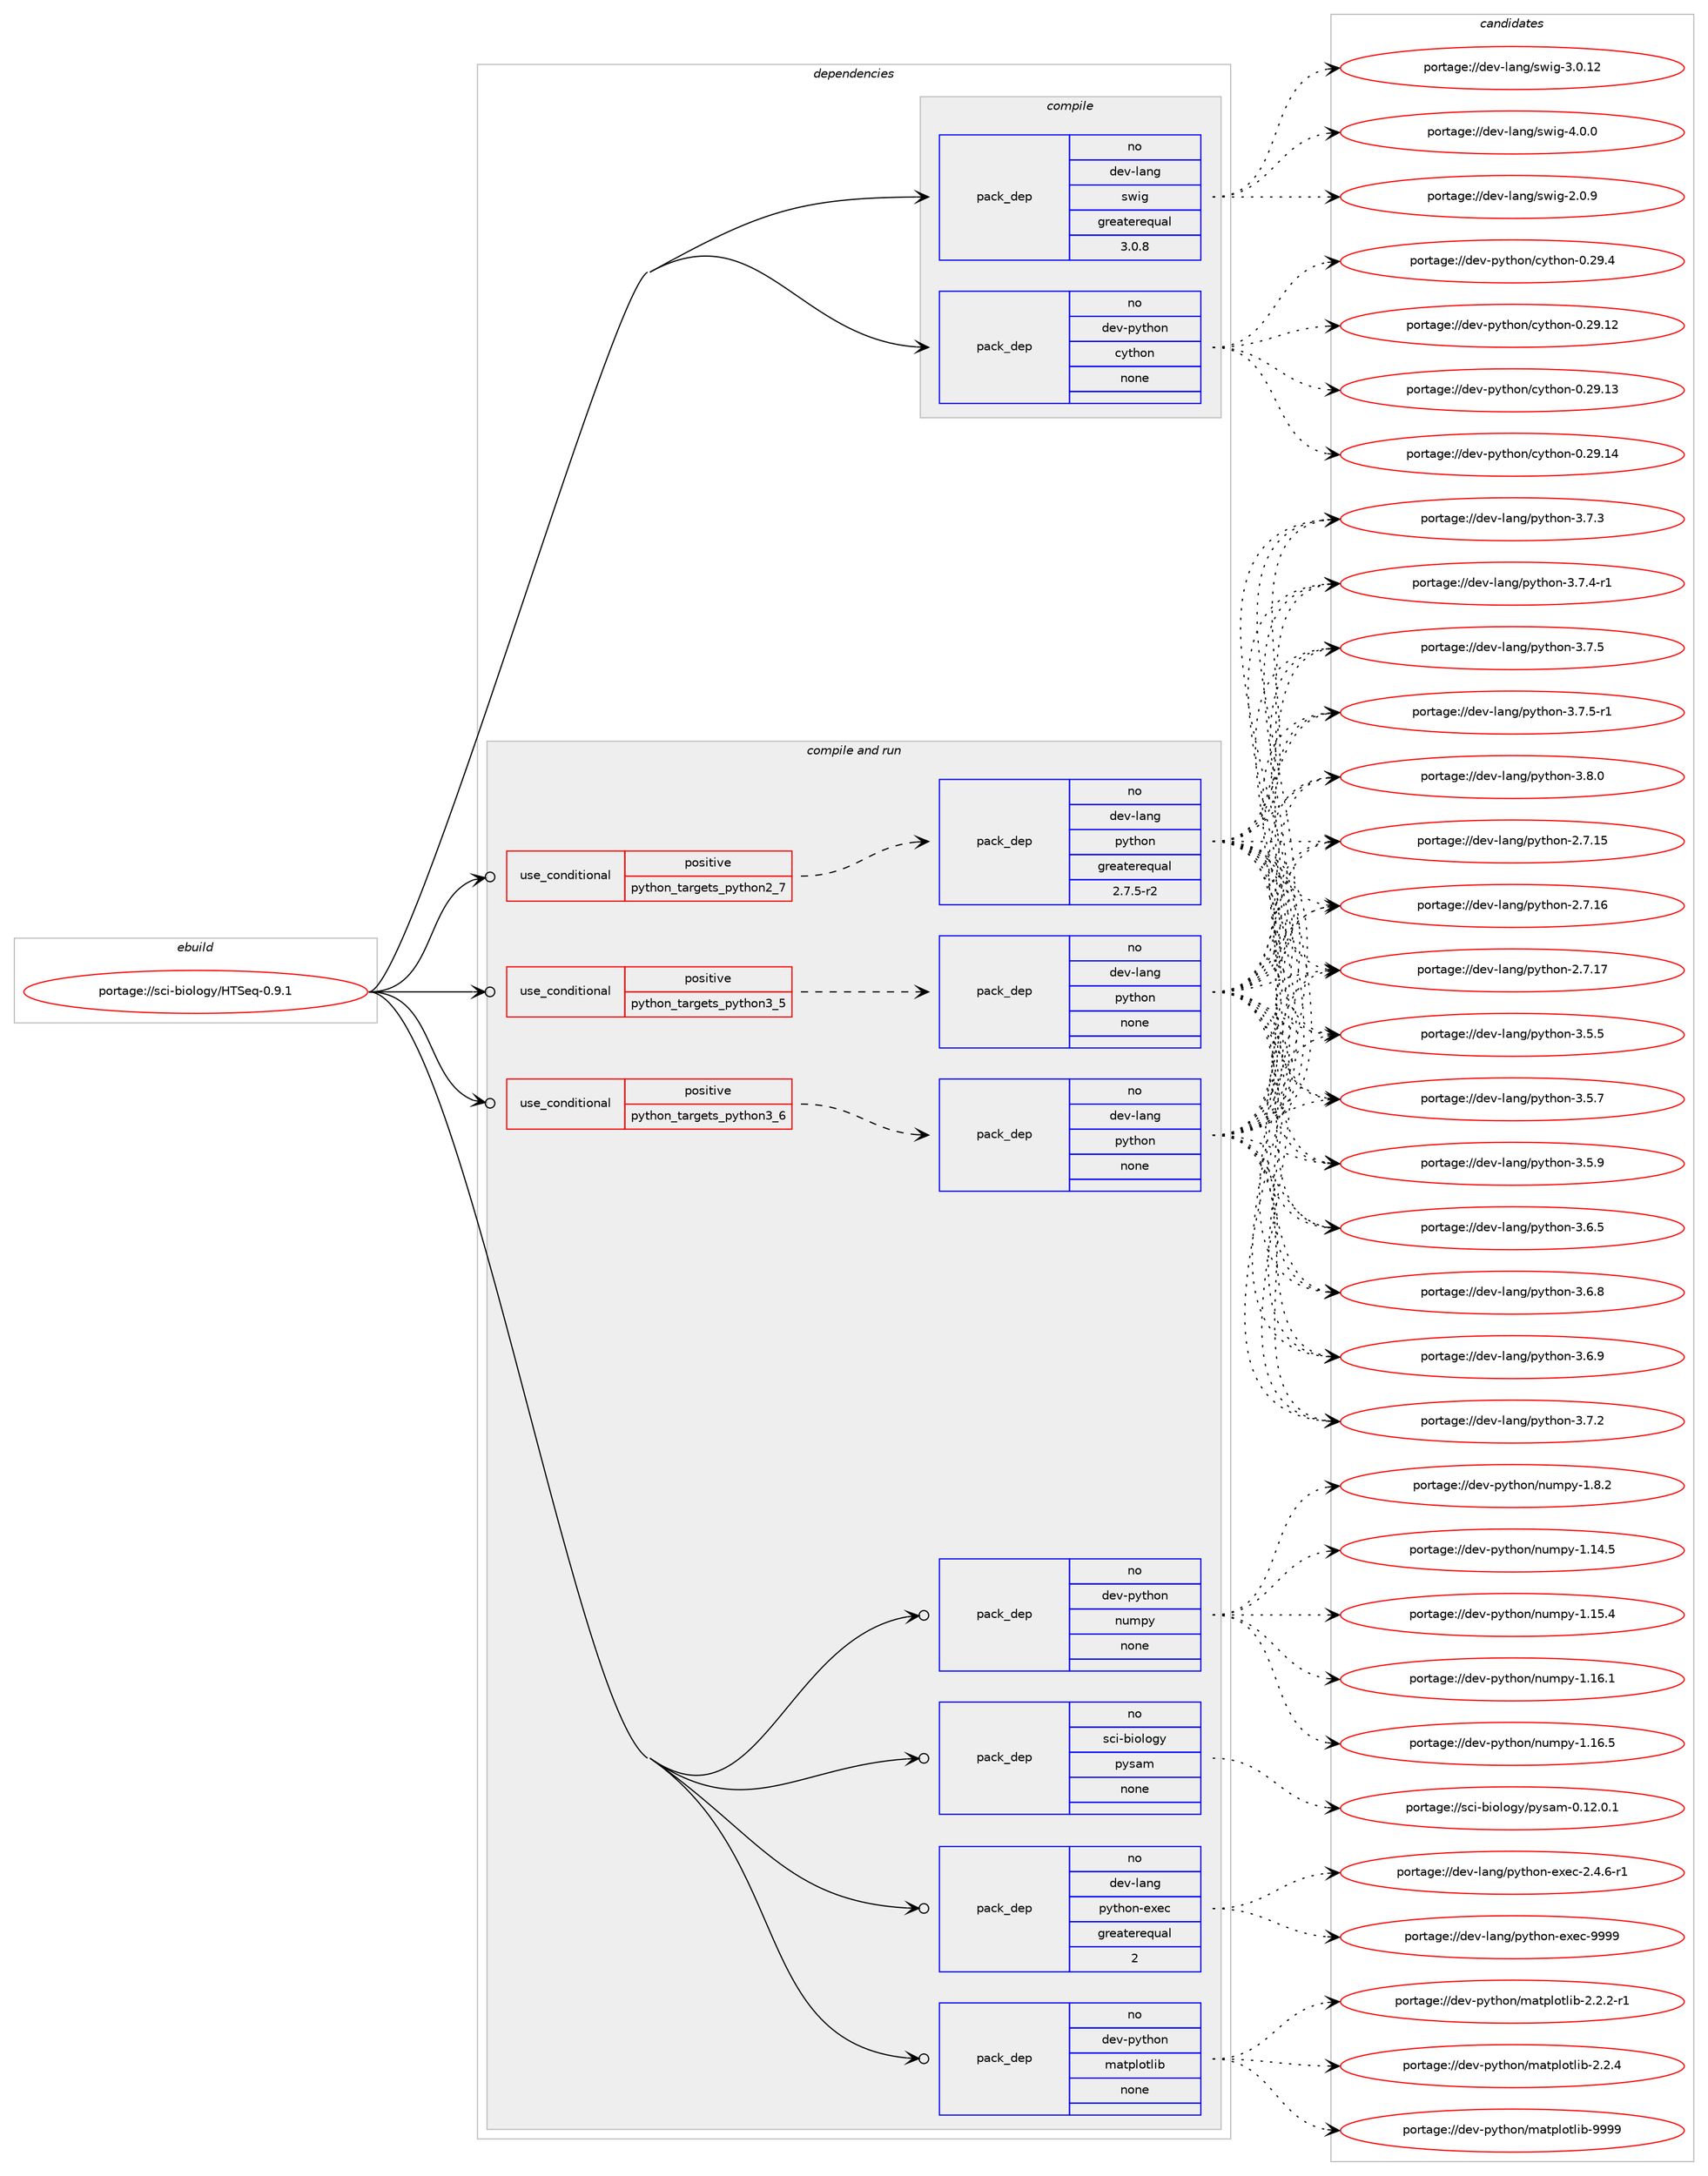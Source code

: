 digraph prolog {

# *************
# Graph options
# *************

newrank=true;
concentrate=true;
compound=true;
graph [rankdir=LR,fontname=Helvetica,fontsize=10,ranksep=1.5];#, ranksep=2.5, nodesep=0.2];
edge  [arrowhead=vee];
node  [fontname=Helvetica,fontsize=10];

# **********
# The ebuild
# **********

subgraph cluster_leftcol {
color=gray;
rank=same;
label=<<i>ebuild</i>>;
id [label="portage://sci-biology/HTSeq-0.9.1", color=red, width=4, href="../sci-biology/HTSeq-0.9.1.svg"];
}

# ****************
# The dependencies
# ****************

subgraph cluster_midcol {
color=gray;
label=<<i>dependencies</i>>;
subgraph cluster_compile {
fillcolor="#eeeeee";
style=filled;
label=<<i>compile</i>>;
subgraph pack281070 {
dependency382604 [label=<<TABLE BORDER="0" CELLBORDER="1" CELLSPACING="0" CELLPADDING="4" WIDTH="220"><TR><TD ROWSPAN="6" CELLPADDING="30">pack_dep</TD></TR><TR><TD WIDTH="110">no</TD></TR><TR><TD>dev-lang</TD></TR><TR><TD>swig</TD></TR><TR><TD>greaterequal</TD></TR><TR><TD>3.0.8</TD></TR></TABLE>>, shape=none, color=blue];
}
id:e -> dependency382604:w [weight=20,style="solid",arrowhead="vee"];
subgraph pack281071 {
dependency382605 [label=<<TABLE BORDER="0" CELLBORDER="1" CELLSPACING="0" CELLPADDING="4" WIDTH="220"><TR><TD ROWSPAN="6" CELLPADDING="30">pack_dep</TD></TR><TR><TD WIDTH="110">no</TD></TR><TR><TD>dev-python</TD></TR><TR><TD>cython</TD></TR><TR><TD>none</TD></TR><TR><TD></TD></TR></TABLE>>, shape=none, color=blue];
}
id:e -> dependency382605:w [weight=20,style="solid",arrowhead="vee"];
}
subgraph cluster_compileandrun {
fillcolor="#eeeeee";
style=filled;
label=<<i>compile and run</i>>;
subgraph cond95093 {
dependency382606 [label=<<TABLE BORDER="0" CELLBORDER="1" CELLSPACING="0" CELLPADDING="4"><TR><TD ROWSPAN="3" CELLPADDING="10">use_conditional</TD></TR><TR><TD>positive</TD></TR><TR><TD>python_targets_python2_7</TD></TR></TABLE>>, shape=none, color=red];
subgraph pack281072 {
dependency382607 [label=<<TABLE BORDER="0" CELLBORDER="1" CELLSPACING="0" CELLPADDING="4" WIDTH="220"><TR><TD ROWSPAN="6" CELLPADDING="30">pack_dep</TD></TR><TR><TD WIDTH="110">no</TD></TR><TR><TD>dev-lang</TD></TR><TR><TD>python</TD></TR><TR><TD>greaterequal</TD></TR><TR><TD>2.7.5-r2</TD></TR></TABLE>>, shape=none, color=blue];
}
dependency382606:e -> dependency382607:w [weight=20,style="dashed",arrowhead="vee"];
}
id:e -> dependency382606:w [weight=20,style="solid",arrowhead="odotvee"];
subgraph cond95094 {
dependency382608 [label=<<TABLE BORDER="0" CELLBORDER="1" CELLSPACING="0" CELLPADDING="4"><TR><TD ROWSPAN="3" CELLPADDING="10">use_conditional</TD></TR><TR><TD>positive</TD></TR><TR><TD>python_targets_python3_5</TD></TR></TABLE>>, shape=none, color=red];
subgraph pack281073 {
dependency382609 [label=<<TABLE BORDER="0" CELLBORDER="1" CELLSPACING="0" CELLPADDING="4" WIDTH="220"><TR><TD ROWSPAN="6" CELLPADDING="30">pack_dep</TD></TR><TR><TD WIDTH="110">no</TD></TR><TR><TD>dev-lang</TD></TR><TR><TD>python</TD></TR><TR><TD>none</TD></TR><TR><TD></TD></TR></TABLE>>, shape=none, color=blue];
}
dependency382608:e -> dependency382609:w [weight=20,style="dashed",arrowhead="vee"];
}
id:e -> dependency382608:w [weight=20,style="solid",arrowhead="odotvee"];
subgraph cond95095 {
dependency382610 [label=<<TABLE BORDER="0" CELLBORDER="1" CELLSPACING="0" CELLPADDING="4"><TR><TD ROWSPAN="3" CELLPADDING="10">use_conditional</TD></TR><TR><TD>positive</TD></TR><TR><TD>python_targets_python3_6</TD></TR></TABLE>>, shape=none, color=red];
subgraph pack281074 {
dependency382611 [label=<<TABLE BORDER="0" CELLBORDER="1" CELLSPACING="0" CELLPADDING="4" WIDTH="220"><TR><TD ROWSPAN="6" CELLPADDING="30">pack_dep</TD></TR><TR><TD WIDTH="110">no</TD></TR><TR><TD>dev-lang</TD></TR><TR><TD>python</TD></TR><TR><TD>none</TD></TR><TR><TD></TD></TR></TABLE>>, shape=none, color=blue];
}
dependency382610:e -> dependency382611:w [weight=20,style="dashed",arrowhead="vee"];
}
id:e -> dependency382610:w [weight=20,style="solid",arrowhead="odotvee"];
subgraph pack281075 {
dependency382612 [label=<<TABLE BORDER="0" CELLBORDER="1" CELLSPACING="0" CELLPADDING="4" WIDTH="220"><TR><TD ROWSPAN="6" CELLPADDING="30">pack_dep</TD></TR><TR><TD WIDTH="110">no</TD></TR><TR><TD>dev-lang</TD></TR><TR><TD>python-exec</TD></TR><TR><TD>greaterequal</TD></TR><TR><TD>2</TD></TR></TABLE>>, shape=none, color=blue];
}
id:e -> dependency382612:w [weight=20,style="solid",arrowhead="odotvee"];
subgraph pack281076 {
dependency382613 [label=<<TABLE BORDER="0" CELLBORDER="1" CELLSPACING="0" CELLPADDING="4" WIDTH="220"><TR><TD ROWSPAN="6" CELLPADDING="30">pack_dep</TD></TR><TR><TD WIDTH="110">no</TD></TR><TR><TD>dev-python</TD></TR><TR><TD>matplotlib</TD></TR><TR><TD>none</TD></TR><TR><TD></TD></TR></TABLE>>, shape=none, color=blue];
}
id:e -> dependency382613:w [weight=20,style="solid",arrowhead="odotvee"];
subgraph pack281077 {
dependency382614 [label=<<TABLE BORDER="0" CELLBORDER="1" CELLSPACING="0" CELLPADDING="4" WIDTH="220"><TR><TD ROWSPAN="6" CELLPADDING="30">pack_dep</TD></TR><TR><TD WIDTH="110">no</TD></TR><TR><TD>dev-python</TD></TR><TR><TD>numpy</TD></TR><TR><TD>none</TD></TR><TR><TD></TD></TR></TABLE>>, shape=none, color=blue];
}
id:e -> dependency382614:w [weight=20,style="solid",arrowhead="odotvee"];
subgraph pack281078 {
dependency382615 [label=<<TABLE BORDER="0" CELLBORDER="1" CELLSPACING="0" CELLPADDING="4" WIDTH="220"><TR><TD ROWSPAN="6" CELLPADDING="30">pack_dep</TD></TR><TR><TD WIDTH="110">no</TD></TR><TR><TD>sci-biology</TD></TR><TR><TD>pysam</TD></TR><TR><TD>none</TD></TR><TR><TD></TD></TR></TABLE>>, shape=none, color=blue];
}
id:e -> dependency382615:w [weight=20,style="solid",arrowhead="odotvee"];
}
subgraph cluster_run {
fillcolor="#eeeeee";
style=filled;
label=<<i>run</i>>;
}
}

# **************
# The candidates
# **************

subgraph cluster_choices {
rank=same;
color=gray;
label=<<i>candidates</i>>;

subgraph choice281070 {
color=black;
nodesep=1;
choiceportage100101118451089711010347115119105103455046484657 [label="portage://dev-lang/swig-2.0.9", color=red, width=4,href="../dev-lang/swig-2.0.9.svg"];
choiceportage10010111845108971101034711511910510345514648464950 [label="portage://dev-lang/swig-3.0.12", color=red, width=4,href="../dev-lang/swig-3.0.12.svg"];
choiceportage100101118451089711010347115119105103455246484648 [label="portage://dev-lang/swig-4.0.0", color=red, width=4,href="../dev-lang/swig-4.0.0.svg"];
dependency382604:e -> choiceportage100101118451089711010347115119105103455046484657:w [style=dotted,weight="100"];
dependency382604:e -> choiceportage10010111845108971101034711511910510345514648464950:w [style=dotted,weight="100"];
dependency382604:e -> choiceportage100101118451089711010347115119105103455246484648:w [style=dotted,weight="100"];
}
subgraph choice281071 {
color=black;
nodesep=1;
choiceportage1001011184511212111610411111047991211161041111104548465057464950 [label="portage://dev-python/cython-0.29.12", color=red, width=4,href="../dev-python/cython-0.29.12.svg"];
choiceportage1001011184511212111610411111047991211161041111104548465057464951 [label="portage://dev-python/cython-0.29.13", color=red, width=4,href="../dev-python/cython-0.29.13.svg"];
choiceportage1001011184511212111610411111047991211161041111104548465057464952 [label="portage://dev-python/cython-0.29.14", color=red, width=4,href="../dev-python/cython-0.29.14.svg"];
choiceportage10010111845112121116104111110479912111610411111045484650574652 [label="portage://dev-python/cython-0.29.4", color=red, width=4,href="../dev-python/cython-0.29.4.svg"];
dependency382605:e -> choiceportage1001011184511212111610411111047991211161041111104548465057464950:w [style=dotted,weight="100"];
dependency382605:e -> choiceportage1001011184511212111610411111047991211161041111104548465057464951:w [style=dotted,weight="100"];
dependency382605:e -> choiceportage1001011184511212111610411111047991211161041111104548465057464952:w [style=dotted,weight="100"];
dependency382605:e -> choiceportage10010111845112121116104111110479912111610411111045484650574652:w [style=dotted,weight="100"];
}
subgraph choice281072 {
color=black;
nodesep=1;
choiceportage10010111845108971101034711212111610411111045504655464953 [label="portage://dev-lang/python-2.7.15", color=red, width=4,href="../dev-lang/python-2.7.15.svg"];
choiceportage10010111845108971101034711212111610411111045504655464954 [label="portage://dev-lang/python-2.7.16", color=red, width=4,href="../dev-lang/python-2.7.16.svg"];
choiceportage10010111845108971101034711212111610411111045504655464955 [label="portage://dev-lang/python-2.7.17", color=red, width=4,href="../dev-lang/python-2.7.17.svg"];
choiceportage100101118451089711010347112121116104111110455146534653 [label="portage://dev-lang/python-3.5.5", color=red, width=4,href="../dev-lang/python-3.5.5.svg"];
choiceportage100101118451089711010347112121116104111110455146534655 [label="portage://dev-lang/python-3.5.7", color=red, width=4,href="../dev-lang/python-3.5.7.svg"];
choiceportage100101118451089711010347112121116104111110455146534657 [label="portage://dev-lang/python-3.5.9", color=red, width=4,href="../dev-lang/python-3.5.9.svg"];
choiceportage100101118451089711010347112121116104111110455146544653 [label="portage://dev-lang/python-3.6.5", color=red, width=4,href="../dev-lang/python-3.6.5.svg"];
choiceportage100101118451089711010347112121116104111110455146544656 [label="portage://dev-lang/python-3.6.8", color=red, width=4,href="../dev-lang/python-3.6.8.svg"];
choiceportage100101118451089711010347112121116104111110455146544657 [label="portage://dev-lang/python-3.6.9", color=red, width=4,href="../dev-lang/python-3.6.9.svg"];
choiceportage100101118451089711010347112121116104111110455146554650 [label="portage://dev-lang/python-3.7.2", color=red, width=4,href="../dev-lang/python-3.7.2.svg"];
choiceportage100101118451089711010347112121116104111110455146554651 [label="portage://dev-lang/python-3.7.3", color=red, width=4,href="../dev-lang/python-3.7.3.svg"];
choiceportage1001011184510897110103471121211161041111104551465546524511449 [label="portage://dev-lang/python-3.7.4-r1", color=red, width=4,href="../dev-lang/python-3.7.4-r1.svg"];
choiceportage100101118451089711010347112121116104111110455146554653 [label="portage://dev-lang/python-3.7.5", color=red, width=4,href="../dev-lang/python-3.7.5.svg"];
choiceportage1001011184510897110103471121211161041111104551465546534511449 [label="portage://dev-lang/python-3.7.5-r1", color=red, width=4,href="../dev-lang/python-3.7.5-r1.svg"];
choiceportage100101118451089711010347112121116104111110455146564648 [label="portage://dev-lang/python-3.8.0", color=red, width=4,href="../dev-lang/python-3.8.0.svg"];
dependency382607:e -> choiceportage10010111845108971101034711212111610411111045504655464953:w [style=dotted,weight="100"];
dependency382607:e -> choiceportage10010111845108971101034711212111610411111045504655464954:w [style=dotted,weight="100"];
dependency382607:e -> choiceportage10010111845108971101034711212111610411111045504655464955:w [style=dotted,weight="100"];
dependency382607:e -> choiceportage100101118451089711010347112121116104111110455146534653:w [style=dotted,weight="100"];
dependency382607:e -> choiceportage100101118451089711010347112121116104111110455146534655:w [style=dotted,weight="100"];
dependency382607:e -> choiceportage100101118451089711010347112121116104111110455146534657:w [style=dotted,weight="100"];
dependency382607:e -> choiceportage100101118451089711010347112121116104111110455146544653:w [style=dotted,weight="100"];
dependency382607:e -> choiceportage100101118451089711010347112121116104111110455146544656:w [style=dotted,weight="100"];
dependency382607:e -> choiceportage100101118451089711010347112121116104111110455146544657:w [style=dotted,weight="100"];
dependency382607:e -> choiceportage100101118451089711010347112121116104111110455146554650:w [style=dotted,weight="100"];
dependency382607:e -> choiceportage100101118451089711010347112121116104111110455146554651:w [style=dotted,weight="100"];
dependency382607:e -> choiceportage1001011184510897110103471121211161041111104551465546524511449:w [style=dotted,weight="100"];
dependency382607:e -> choiceportage100101118451089711010347112121116104111110455146554653:w [style=dotted,weight="100"];
dependency382607:e -> choiceportage1001011184510897110103471121211161041111104551465546534511449:w [style=dotted,weight="100"];
dependency382607:e -> choiceportage100101118451089711010347112121116104111110455146564648:w [style=dotted,weight="100"];
}
subgraph choice281073 {
color=black;
nodesep=1;
choiceportage10010111845108971101034711212111610411111045504655464953 [label="portage://dev-lang/python-2.7.15", color=red, width=4,href="../dev-lang/python-2.7.15.svg"];
choiceportage10010111845108971101034711212111610411111045504655464954 [label="portage://dev-lang/python-2.7.16", color=red, width=4,href="../dev-lang/python-2.7.16.svg"];
choiceportage10010111845108971101034711212111610411111045504655464955 [label="portage://dev-lang/python-2.7.17", color=red, width=4,href="../dev-lang/python-2.7.17.svg"];
choiceportage100101118451089711010347112121116104111110455146534653 [label="portage://dev-lang/python-3.5.5", color=red, width=4,href="../dev-lang/python-3.5.5.svg"];
choiceportage100101118451089711010347112121116104111110455146534655 [label="portage://dev-lang/python-3.5.7", color=red, width=4,href="../dev-lang/python-3.5.7.svg"];
choiceportage100101118451089711010347112121116104111110455146534657 [label="portage://dev-lang/python-3.5.9", color=red, width=4,href="../dev-lang/python-3.5.9.svg"];
choiceportage100101118451089711010347112121116104111110455146544653 [label="portage://dev-lang/python-3.6.5", color=red, width=4,href="../dev-lang/python-3.6.5.svg"];
choiceportage100101118451089711010347112121116104111110455146544656 [label="portage://dev-lang/python-3.6.8", color=red, width=4,href="../dev-lang/python-3.6.8.svg"];
choiceportage100101118451089711010347112121116104111110455146544657 [label="portage://dev-lang/python-3.6.9", color=red, width=4,href="../dev-lang/python-3.6.9.svg"];
choiceportage100101118451089711010347112121116104111110455146554650 [label="portage://dev-lang/python-3.7.2", color=red, width=4,href="../dev-lang/python-3.7.2.svg"];
choiceportage100101118451089711010347112121116104111110455146554651 [label="portage://dev-lang/python-3.7.3", color=red, width=4,href="../dev-lang/python-3.7.3.svg"];
choiceportage1001011184510897110103471121211161041111104551465546524511449 [label="portage://dev-lang/python-3.7.4-r1", color=red, width=4,href="../dev-lang/python-3.7.4-r1.svg"];
choiceportage100101118451089711010347112121116104111110455146554653 [label="portage://dev-lang/python-3.7.5", color=red, width=4,href="../dev-lang/python-3.7.5.svg"];
choiceportage1001011184510897110103471121211161041111104551465546534511449 [label="portage://dev-lang/python-3.7.5-r1", color=red, width=4,href="../dev-lang/python-3.7.5-r1.svg"];
choiceportage100101118451089711010347112121116104111110455146564648 [label="portage://dev-lang/python-3.8.0", color=red, width=4,href="../dev-lang/python-3.8.0.svg"];
dependency382609:e -> choiceportage10010111845108971101034711212111610411111045504655464953:w [style=dotted,weight="100"];
dependency382609:e -> choiceportage10010111845108971101034711212111610411111045504655464954:w [style=dotted,weight="100"];
dependency382609:e -> choiceportage10010111845108971101034711212111610411111045504655464955:w [style=dotted,weight="100"];
dependency382609:e -> choiceportage100101118451089711010347112121116104111110455146534653:w [style=dotted,weight="100"];
dependency382609:e -> choiceportage100101118451089711010347112121116104111110455146534655:w [style=dotted,weight="100"];
dependency382609:e -> choiceportage100101118451089711010347112121116104111110455146534657:w [style=dotted,weight="100"];
dependency382609:e -> choiceportage100101118451089711010347112121116104111110455146544653:w [style=dotted,weight="100"];
dependency382609:e -> choiceportage100101118451089711010347112121116104111110455146544656:w [style=dotted,weight="100"];
dependency382609:e -> choiceportage100101118451089711010347112121116104111110455146544657:w [style=dotted,weight="100"];
dependency382609:e -> choiceportage100101118451089711010347112121116104111110455146554650:w [style=dotted,weight="100"];
dependency382609:e -> choiceportage100101118451089711010347112121116104111110455146554651:w [style=dotted,weight="100"];
dependency382609:e -> choiceportage1001011184510897110103471121211161041111104551465546524511449:w [style=dotted,weight="100"];
dependency382609:e -> choiceportage100101118451089711010347112121116104111110455146554653:w [style=dotted,weight="100"];
dependency382609:e -> choiceportage1001011184510897110103471121211161041111104551465546534511449:w [style=dotted,weight="100"];
dependency382609:e -> choiceportage100101118451089711010347112121116104111110455146564648:w [style=dotted,weight="100"];
}
subgraph choice281074 {
color=black;
nodesep=1;
choiceportage10010111845108971101034711212111610411111045504655464953 [label="portage://dev-lang/python-2.7.15", color=red, width=4,href="../dev-lang/python-2.7.15.svg"];
choiceportage10010111845108971101034711212111610411111045504655464954 [label="portage://dev-lang/python-2.7.16", color=red, width=4,href="../dev-lang/python-2.7.16.svg"];
choiceportage10010111845108971101034711212111610411111045504655464955 [label="portage://dev-lang/python-2.7.17", color=red, width=4,href="../dev-lang/python-2.7.17.svg"];
choiceportage100101118451089711010347112121116104111110455146534653 [label="portage://dev-lang/python-3.5.5", color=red, width=4,href="../dev-lang/python-3.5.5.svg"];
choiceportage100101118451089711010347112121116104111110455146534655 [label="portage://dev-lang/python-3.5.7", color=red, width=4,href="../dev-lang/python-3.5.7.svg"];
choiceportage100101118451089711010347112121116104111110455146534657 [label="portage://dev-lang/python-3.5.9", color=red, width=4,href="../dev-lang/python-3.5.9.svg"];
choiceportage100101118451089711010347112121116104111110455146544653 [label="portage://dev-lang/python-3.6.5", color=red, width=4,href="../dev-lang/python-3.6.5.svg"];
choiceportage100101118451089711010347112121116104111110455146544656 [label="portage://dev-lang/python-3.6.8", color=red, width=4,href="../dev-lang/python-3.6.8.svg"];
choiceportage100101118451089711010347112121116104111110455146544657 [label="portage://dev-lang/python-3.6.9", color=red, width=4,href="../dev-lang/python-3.6.9.svg"];
choiceportage100101118451089711010347112121116104111110455146554650 [label="portage://dev-lang/python-3.7.2", color=red, width=4,href="../dev-lang/python-3.7.2.svg"];
choiceportage100101118451089711010347112121116104111110455146554651 [label="portage://dev-lang/python-3.7.3", color=red, width=4,href="../dev-lang/python-3.7.3.svg"];
choiceportage1001011184510897110103471121211161041111104551465546524511449 [label="portage://dev-lang/python-3.7.4-r1", color=red, width=4,href="../dev-lang/python-3.7.4-r1.svg"];
choiceportage100101118451089711010347112121116104111110455146554653 [label="portage://dev-lang/python-3.7.5", color=red, width=4,href="../dev-lang/python-3.7.5.svg"];
choiceportage1001011184510897110103471121211161041111104551465546534511449 [label="portage://dev-lang/python-3.7.5-r1", color=red, width=4,href="../dev-lang/python-3.7.5-r1.svg"];
choiceportage100101118451089711010347112121116104111110455146564648 [label="portage://dev-lang/python-3.8.0", color=red, width=4,href="../dev-lang/python-3.8.0.svg"];
dependency382611:e -> choiceportage10010111845108971101034711212111610411111045504655464953:w [style=dotted,weight="100"];
dependency382611:e -> choiceportage10010111845108971101034711212111610411111045504655464954:w [style=dotted,weight="100"];
dependency382611:e -> choiceportage10010111845108971101034711212111610411111045504655464955:w [style=dotted,weight="100"];
dependency382611:e -> choiceportage100101118451089711010347112121116104111110455146534653:w [style=dotted,weight="100"];
dependency382611:e -> choiceportage100101118451089711010347112121116104111110455146534655:w [style=dotted,weight="100"];
dependency382611:e -> choiceportage100101118451089711010347112121116104111110455146534657:w [style=dotted,weight="100"];
dependency382611:e -> choiceportage100101118451089711010347112121116104111110455146544653:w [style=dotted,weight="100"];
dependency382611:e -> choiceportage100101118451089711010347112121116104111110455146544656:w [style=dotted,weight="100"];
dependency382611:e -> choiceportage100101118451089711010347112121116104111110455146544657:w [style=dotted,weight="100"];
dependency382611:e -> choiceportage100101118451089711010347112121116104111110455146554650:w [style=dotted,weight="100"];
dependency382611:e -> choiceportage100101118451089711010347112121116104111110455146554651:w [style=dotted,weight="100"];
dependency382611:e -> choiceportage1001011184510897110103471121211161041111104551465546524511449:w [style=dotted,weight="100"];
dependency382611:e -> choiceportage100101118451089711010347112121116104111110455146554653:w [style=dotted,weight="100"];
dependency382611:e -> choiceportage1001011184510897110103471121211161041111104551465546534511449:w [style=dotted,weight="100"];
dependency382611:e -> choiceportage100101118451089711010347112121116104111110455146564648:w [style=dotted,weight="100"];
}
subgraph choice281075 {
color=black;
nodesep=1;
choiceportage10010111845108971101034711212111610411111045101120101994550465246544511449 [label="portage://dev-lang/python-exec-2.4.6-r1", color=red, width=4,href="../dev-lang/python-exec-2.4.6-r1.svg"];
choiceportage10010111845108971101034711212111610411111045101120101994557575757 [label="portage://dev-lang/python-exec-9999", color=red, width=4,href="../dev-lang/python-exec-9999.svg"];
dependency382612:e -> choiceportage10010111845108971101034711212111610411111045101120101994550465246544511449:w [style=dotted,weight="100"];
dependency382612:e -> choiceportage10010111845108971101034711212111610411111045101120101994557575757:w [style=dotted,weight="100"];
}
subgraph choice281076 {
color=black;
nodesep=1;
choiceportage100101118451121211161041111104710997116112108111116108105984550465046504511449 [label="portage://dev-python/matplotlib-2.2.2-r1", color=red, width=4,href="../dev-python/matplotlib-2.2.2-r1.svg"];
choiceportage10010111845112121116104111110471099711611210811111610810598455046504652 [label="portage://dev-python/matplotlib-2.2.4", color=red, width=4,href="../dev-python/matplotlib-2.2.4.svg"];
choiceportage100101118451121211161041111104710997116112108111116108105984557575757 [label="portage://dev-python/matplotlib-9999", color=red, width=4,href="../dev-python/matplotlib-9999.svg"];
dependency382613:e -> choiceportage100101118451121211161041111104710997116112108111116108105984550465046504511449:w [style=dotted,weight="100"];
dependency382613:e -> choiceportage10010111845112121116104111110471099711611210811111610810598455046504652:w [style=dotted,weight="100"];
dependency382613:e -> choiceportage100101118451121211161041111104710997116112108111116108105984557575757:w [style=dotted,weight="100"];
}
subgraph choice281077 {
color=black;
nodesep=1;
choiceportage100101118451121211161041111104711011710911212145494649524653 [label="portage://dev-python/numpy-1.14.5", color=red, width=4,href="../dev-python/numpy-1.14.5.svg"];
choiceportage100101118451121211161041111104711011710911212145494649534652 [label="portage://dev-python/numpy-1.15.4", color=red, width=4,href="../dev-python/numpy-1.15.4.svg"];
choiceportage100101118451121211161041111104711011710911212145494649544649 [label="portage://dev-python/numpy-1.16.1", color=red, width=4,href="../dev-python/numpy-1.16.1.svg"];
choiceportage100101118451121211161041111104711011710911212145494649544653 [label="portage://dev-python/numpy-1.16.5", color=red, width=4,href="../dev-python/numpy-1.16.5.svg"];
choiceportage1001011184511212111610411111047110117109112121454946564650 [label="portage://dev-python/numpy-1.8.2", color=red, width=4,href="../dev-python/numpy-1.8.2.svg"];
dependency382614:e -> choiceportage100101118451121211161041111104711011710911212145494649524653:w [style=dotted,weight="100"];
dependency382614:e -> choiceportage100101118451121211161041111104711011710911212145494649534652:w [style=dotted,weight="100"];
dependency382614:e -> choiceportage100101118451121211161041111104711011710911212145494649544649:w [style=dotted,weight="100"];
dependency382614:e -> choiceportage100101118451121211161041111104711011710911212145494649544653:w [style=dotted,weight="100"];
dependency382614:e -> choiceportage1001011184511212111610411111047110117109112121454946564650:w [style=dotted,weight="100"];
}
subgraph choice281078 {
color=black;
nodesep=1;
choiceportage1159910545981051111081111031214711212111597109454846495046484649 [label="portage://sci-biology/pysam-0.12.0.1", color=red, width=4,href="../sci-biology/pysam-0.12.0.1.svg"];
dependency382615:e -> choiceportage1159910545981051111081111031214711212111597109454846495046484649:w [style=dotted,weight="100"];
}
}

}
